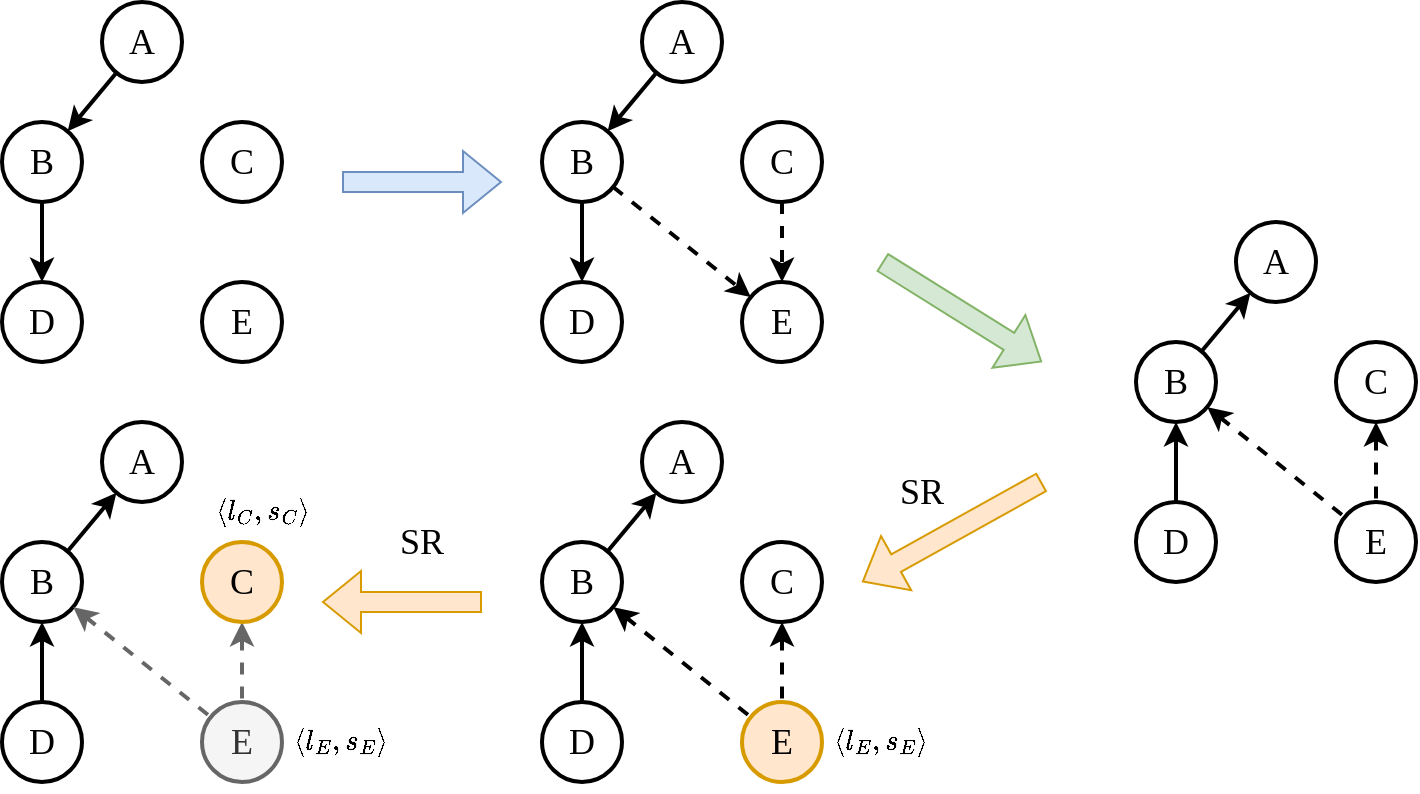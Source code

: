 <mxfile version="25.0.2">
  <diagram name="第 1 页" id="ZHwEGVbYEzqRxgIG-qVi">
    <mxGraphModel dx="1036" dy="609" grid="1" gridSize="10" guides="1" tooltips="1" connect="1" arrows="1" fold="1" page="1" pageScale="1" pageWidth="827" pageHeight="1169" math="1" shadow="0">
      <root>
        <mxCell id="0" />
        <mxCell id="1" parent="0" />
        <mxCell id="ldRNPAbvJktoTfLLqjjc-7" style="rounded=0;orthogonalLoop=1;jettySize=auto;html=1;strokeWidth=2;fontFamily=Times New Roman;fontSize=18;" parent="1" source="ldRNPAbvJktoTfLLqjjc-1" target="ldRNPAbvJktoTfLLqjjc-4" edge="1">
          <mxGeometry relative="1" as="geometry" />
        </mxCell>
        <mxCell id="ldRNPAbvJktoTfLLqjjc-1" value="A" style="ellipse;whiteSpace=wrap;html=1;aspect=fixed;strokeWidth=2;fontFamily=Times New Roman;fontSize=18;" parent="1" vertex="1">
          <mxGeometry x="170" y="130" width="40" height="40" as="geometry" />
        </mxCell>
        <mxCell id="ldRNPAbvJktoTfLLqjjc-2" value="C" style="ellipse;whiteSpace=wrap;html=1;aspect=fixed;strokeWidth=2;fontFamily=Times New Roman;fontSize=18;" parent="1" vertex="1">
          <mxGeometry x="220" y="190" width="40" height="40" as="geometry" />
        </mxCell>
        <mxCell id="ldRNPAbvJktoTfLLqjjc-25" value="" style="edgeStyle=orthogonalEdgeStyle;rounded=0;orthogonalLoop=1;jettySize=auto;html=1;strokeWidth=2;fontFamily=Times New Roman;fontSize=18;" parent="1" source="ldRNPAbvJktoTfLLqjjc-4" target="ldRNPAbvJktoTfLLqjjc-9" edge="1">
          <mxGeometry relative="1" as="geometry" />
        </mxCell>
        <mxCell id="ldRNPAbvJktoTfLLqjjc-4" value="B" style="ellipse;whiteSpace=wrap;html=1;aspect=fixed;strokeWidth=2;fontFamily=Times New Roman;fontSize=18;" parent="1" vertex="1">
          <mxGeometry x="120" y="190" width="40" height="40" as="geometry" />
        </mxCell>
        <mxCell id="ldRNPAbvJktoTfLLqjjc-9" value="D" style="ellipse;whiteSpace=wrap;html=1;aspect=fixed;strokeWidth=2;fontFamily=Times New Roman;fontSize=18;" parent="1" vertex="1">
          <mxGeometry x="120" y="270" width="40" height="40" as="geometry" />
        </mxCell>
        <mxCell id="ldRNPAbvJktoTfLLqjjc-10" value="E" style="ellipse;whiteSpace=wrap;html=1;aspect=fixed;strokeWidth=2;fontFamily=Times New Roman;fontSize=18;" parent="1" vertex="1">
          <mxGeometry x="220" y="270" width="40" height="40" as="geometry" />
        </mxCell>
        <mxCell id="ldRNPAbvJktoTfLLqjjc-17" style="rounded=0;orthogonalLoop=1;jettySize=auto;html=1;strokeWidth=2;fontFamily=Times New Roman;fontSize=18;" parent="1" source="ldRNPAbvJktoTfLLqjjc-18" target="ldRNPAbvJktoTfLLqjjc-21" edge="1">
          <mxGeometry relative="1" as="geometry" />
        </mxCell>
        <mxCell id="ldRNPAbvJktoTfLLqjjc-18" value="A" style="ellipse;whiteSpace=wrap;html=1;aspect=fixed;strokeWidth=2;fontFamily=Times New Roman;fontSize=18;" parent="1" vertex="1">
          <mxGeometry x="440" y="130" width="40" height="40" as="geometry" />
        </mxCell>
        <mxCell id="ldRNPAbvJktoTfLLqjjc-19" value="" style="edgeStyle=orthogonalEdgeStyle;rounded=0;orthogonalLoop=1;jettySize=auto;html=1;strokeWidth=2;dashed=1;fontFamily=Times New Roman;fontSize=18;" parent="1" source="ldRNPAbvJktoTfLLqjjc-20" target="ldRNPAbvJktoTfLLqjjc-23" edge="1">
          <mxGeometry relative="1" as="geometry" />
        </mxCell>
        <mxCell id="ldRNPAbvJktoTfLLqjjc-20" value="C" style="ellipse;whiteSpace=wrap;html=1;aspect=fixed;strokeWidth=2;fontFamily=Times New Roman;fontSize=18;" parent="1" vertex="1">
          <mxGeometry x="490" y="190" width="40" height="40" as="geometry" />
        </mxCell>
        <mxCell id="ldRNPAbvJktoTfLLqjjc-26" value="" style="edgeStyle=orthogonalEdgeStyle;rounded=0;orthogonalLoop=1;jettySize=auto;html=1;strokeWidth=2;fontFamily=Times New Roman;fontSize=18;" parent="1" source="ldRNPAbvJktoTfLLqjjc-21" target="ldRNPAbvJktoTfLLqjjc-22" edge="1">
          <mxGeometry relative="1" as="geometry" />
        </mxCell>
        <mxCell id="ldRNPAbvJktoTfLLqjjc-21" value="B" style="ellipse;whiteSpace=wrap;html=1;aspect=fixed;strokeWidth=2;fontFamily=Times New Roman;fontSize=18;" parent="1" vertex="1">
          <mxGeometry x="390" y="190" width="40" height="40" as="geometry" />
        </mxCell>
        <mxCell id="ldRNPAbvJktoTfLLqjjc-22" value="D" style="ellipse;whiteSpace=wrap;html=1;aspect=fixed;strokeWidth=2;fontFamily=Times New Roman;fontSize=18;" parent="1" vertex="1">
          <mxGeometry x="390" y="270" width="40" height="40" as="geometry" />
        </mxCell>
        <mxCell id="ldRNPAbvJktoTfLLqjjc-23" value="E" style="ellipse;whiteSpace=wrap;html=1;aspect=fixed;strokeWidth=2;fontFamily=Times New Roman;fontSize=18;" parent="1" vertex="1">
          <mxGeometry x="490" y="270" width="40" height="40" as="geometry" />
        </mxCell>
        <mxCell id="ldRNPAbvJktoTfLLqjjc-24" value="" style="endArrow=classic;html=1;rounded=0;dashed=1;strokeWidth=2;fontFamily=Times New Roman;fontSize=18;" parent="1" source="ldRNPAbvJktoTfLLqjjc-21" target="ldRNPAbvJktoTfLLqjjc-23" edge="1">
          <mxGeometry width="50" height="50" relative="1" as="geometry">
            <mxPoint x="560" y="390" as="sourcePoint" />
            <mxPoint x="610" y="340" as="targetPoint" />
          </mxGeometry>
        </mxCell>
        <mxCell id="ldRNPAbvJktoTfLLqjjc-27" value="" style="shape=flexArrow;endArrow=classic;html=1;rounded=0;fillColor=#dae8fc;strokeColor=#6c8ebf;fontFamily=Times New Roman;fontSize=18;" parent="1" edge="1">
          <mxGeometry width="50" height="50" relative="1" as="geometry">
            <mxPoint x="290" y="220" as="sourcePoint" />
            <mxPoint x="370" y="220" as="targetPoint" />
          </mxGeometry>
        </mxCell>
        <mxCell id="ldRNPAbvJktoTfLLqjjc-28" style="rounded=0;orthogonalLoop=1;jettySize=auto;html=1;strokeWidth=2;endArrow=none;endFill=0;startArrow=classic;startFill=1;fontFamily=Times New Roman;fontSize=18;" parent="1" source="ldRNPAbvJktoTfLLqjjc-29" target="ldRNPAbvJktoTfLLqjjc-33" edge="1">
          <mxGeometry relative="1" as="geometry" />
        </mxCell>
        <mxCell id="ldRNPAbvJktoTfLLqjjc-29" value="A" style="ellipse;whiteSpace=wrap;html=1;aspect=fixed;strokeWidth=2;fontFamily=Times New Roman;fontSize=18;" parent="1" vertex="1">
          <mxGeometry x="737" y="240" width="40" height="40" as="geometry" />
        </mxCell>
        <mxCell id="ldRNPAbvJktoTfLLqjjc-30" value="" style="edgeStyle=orthogonalEdgeStyle;rounded=0;orthogonalLoop=1;jettySize=auto;html=1;strokeWidth=2;dashed=1;startArrow=classic;startFill=1;endArrow=none;endFill=0;fontFamily=Times New Roman;fontSize=18;" parent="1" source="ldRNPAbvJktoTfLLqjjc-31" target="ldRNPAbvJktoTfLLqjjc-35" edge="1">
          <mxGeometry relative="1" as="geometry" />
        </mxCell>
        <mxCell id="ldRNPAbvJktoTfLLqjjc-31" value="C" style="ellipse;whiteSpace=wrap;html=1;aspect=fixed;strokeWidth=2;fontFamily=Times New Roman;fontSize=18;" parent="1" vertex="1">
          <mxGeometry x="787" y="300" width="40" height="40" as="geometry" />
        </mxCell>
        <mxCell id="ldRNPAbvJktoTfLLqjjc-32" value="" style="edgeStyle=orthogonalEdgeStyle;rounded=0;orthogonalLoop=1;jettySize=auto;html=1;strokeWidth=2;startArrow=classic;startFill=1;endArrow=none;endFill=0;fontFamily=Times New Roman;fontSize=18;" parent="1" source="ldRNPAbvJktoTfLLqjjc-33" target="ldRNPAbvJktoTfLLqjjc-34" edge="1">
          <mxGeometry relative="1" as="geometry" />
        </mxCell>
        <mxCell id="ldRNPAbvJktoTfLLqjjc-33" value="B" style="ellipse;whiteSpace=wrap;html=1;aspect=fixed;strokeWidth=2;fontFamily=Times New Roman;fontSize=18;" parent="1" vertex="1">
          <mxGeometry x="687" y="300" width="40" height="40" as="geometry" />
        </mxCell>
        <mxCell id="ldRNPAbvJktoTfLLqjjc-34" value="D" style="ellipse;whiteSpace=wrap;html=1;aspect=fixed;strokeWidth=2;fontFamily=Times New Roman;fontSize=18;" parent="1" vertex="1">
          <mxGeometry x="687" y="380" width="40" height="40" as="geometry" />
        </mxCell>
        <mxCell id="ldRNPAbvJktoTfLLqjjc-35" value="E" style="ellipse;whiteSpace=wrap;html=1;aspect=fixed;strokeWidth=2;fontFamily=Times New Roman;fontSize=18;" parent="1" vertex="1">
          <mxGeometry x="787" y="380" width="40" height="40" as="geometry" />
        </mxCell>
        <mxCell id="ldRNPAbvJktoTfLLqjjc-36" value="" style="endArrow=none;html=1;rounded=0;dashed=1;strokeWidth=2;startArrow=classic;startFill=1;endFill=0;fontFamily=Times New Roman;fontSize=18;" parent="1" source="ldRNPAbvJktoTfLLqjjc-33" target="ldRNPAbvJktoTfLLqjjc-35" edge="1">
          <mxGeometry width="50" height="50" relative="1" as="geometry">
            <mxPoint x="857" y="500" as="sourcePoint" />
            <mxPoint x="907" y="450" as="targetPoint" />
          </mxGeometry>
        </mxCell>
        <mxCell id="ldRNPAbvJktoTfLLqjjc-38" value="" style="shape=flexArrow;endArrow=classic;html=1;rounded=0;fillColor=#d5e8d4;strokeColor=#82b366;fontFamily=Times New Roman;fontSize=18;" parent="1" edge="1">
          <mxGeometry width="50" height="50" relative="1" as="geometry">
            <mxPoint x="560" y="260" as="sourcePoint" />
            <mxPoint x="640" y="310" as="targetPoint" />
          </mxGeometry>
        </mxCell>
        <mxCell id="ldRNPAbvJktoTfLLqjjc-39" style="rounded=0;orthogonalLoop=1;jettySize=auto;html=1;strokeWidth=2;endArrow=none;endFill=0;startArrow=classic;startFill=1;fontFamily=Times New Roman;fontSize=18;" parent="1" source="ldRNPAbvJktoTfLLqjjc-40" target="ldRNPAbvJktoTfLLqjjc-44" edge="1">
          <mxGeometry relative="1" as="geometry" />
        </mxCell>
        <mxCell id="ldRNPAbvJktoTfLLqjjc-40" value="A" style="ellipse;whiteSpace=wrap;html=1;aspect=fixed;strokeWidth=2;fontFamily=Times New Roman;fontSize=18;" parent="1" vertex="1">
          <mxGeometry x="440" y="340" width="40" height="40" as="geometry" />
        </mxCell>
        <mxCell id="ldRNPAbvJktoTfLLqjjc-41" value="" style="edgeStyle=orthogonalEdgeStyle;rounded=0;orthogonalLoop=1;jettySize=auto;html=1;strokeWidth=2;dashed=1;startArrow=classic;startFill=1;endArrow=none;endFill=0;fontFamily=Times New Roman;fontSize=18;" parent="1" source="ldRNPAbvJktoTfLLqjjc-42" target="ldRNPAbvJktoTfLLqjjc-46" edge="1">
          <mxGeometry relative="1" as="geometry" />
        </mxCell>
        <mxCell id="ldRNPAbvJktoTfLLqjjc-42" value="C" style="ellipse;whiteSpace=wrap;html=1;aspect=fixed;strokeWidth=2;fontFamily=Times New Roman;fontSize=18;" parent="1" vertex="1">
          <mxGeometry x="490" y="400" width="40" height="40" as="geometry" />
        </mxCell>
        <mxCell id="ldRNPAbvJktoTfLLqjjc-43" value="" style="edgeStyle=orthogonalEdgeStyle;rounded=0;orthogonalLoop=1;jettySize=auto;html=1;strokeWidth=2;startArrow=classic;startFill=1;endArrow=none;endFill=0;fontFamily=Times New Roman;fontSize=18;" parent="1" source="ldRNPAbvJktoTfLLqjjc-44" target="ldRNPAbvJktoTfLLqjjc-45" edge="1">
          <mxGeometry relative="1" as="geometry" />
        </mxCell>
        <mxCell id="ldRNPAbvJktoTfLLqjjc-44" value="B" style="ellipse;whiteSpace=wrap;html=1;aspect=fixed;strokeWidth=2;fontFamily=Times New Roman;fontSize=18;" parent="1" vertex="1">
          <mxGeometry x="390" y="400" width="40" height="40" as="geometry" />
        </mxCell>
        <mxCell id="ldRNPAbvJktoTfLLqjjc-45" value="D" style="ellipse;whiteSpace=wrap;html=1;aspect=fixed;strokeWidth=2;fontFamily=Times New Roman;fontSize=18;" parent="1" vertex="1">
          <mxGeometry x="390" y="480" width="40" height="40" as="geometry" />
        </mxCell>
        <mxCell id="ldRNPAbvJktoTfLLqjjc-46" value="E" style="ellipse;whiteSpace=wrap;html=1;aspect=fixed;strokeWidth=2;fillColor=#ffe6cc;strokeColor=#d79b00;fontFamily=Times New Roman;fontSize=18;" parent="1" vertex="1">
          <mxGeometry x="490" y="480" width="40" height="40" as="geometry" />
        </mxCell>
        <mxCell id="ldRNPAbvJktoTfLLqjjc-47" value="" style="endArrow=none;html=1;rounded=0;dashed=1;strokeWidth=2;startArrow=classic;startFill=1;endFill=0;fontFamily=Times New Roman;fontSize=18;" parent="1" source="ldRNPAbvJktoTfLLqjjc-44" target="ldRNPAbvJktoTfLLqjjc-46" edge="1">
          <mxGeometry width="50" height="50" relative="1" as="geometry">
            <mxPoint x="560" y="600" as="sourcePoint" />
            <mxPoint x="610" y="550" as="targetPoint" />
          </mxGeometry>
        </mxCell>
        <mxCell id="ldRNPAbvJktoTfLLqjjc-50" value="$$\langle l_E, s_E \rangle$$" style="text;html=1;align=center;verticalAlign=middle;whiteSpace=wrap;rounded=0;fontFamily=Times New Roman;fontSize=14;" parent="1" vertex="1">
          <mxGeometry x="530" y="485" width="60" height="30" as="geometry" />
        </mxCell>
        <mxCell id="ldRNPAbvJktoTfLLqjjc-51" value="" style="shape=flexArrow;endArrow=classic;html=1;rounded=0;fillColor=#ffe6cc;strokeColor=#d79b00;fontFamily=Times New Roman;fontSize=18;" parent="1" edge="1">
          <mxGeometry width="50" height="50" relative="1" as="geometry">
            <mxPoint x="640" y="370" as="sourcePoint" />
            <mxPoint x="550" y="420" as="targetPoint" />
          </mxGeometry>
        </mxCell>
        <mxCell id="ldRNPAbvJktoTfLLqjjc-52" style="rounded=0;orthogonalLoop=1;jettySize=auto;html=1;strokeWidth=2;endArrow=none;endFill=0;startArrow=classic;startFill=1;fontFamily=Times New Roman;fontSize=18;" parent="1" source="ldRNPAbvJktoTfLLqjjc-53" target="ldRNPAbvJktoTfLLqjjc-57" edge="1">
          <mxGeometry relative="1" as="geometry" />
        </mxCell>
        <mxCell id="ldRNPAbvJktoTfLLqjjc-53" value="A" style="ellipse;whiteSpace=wrap;html=1;aspect=fixed;strokeWidth=2;fontFamily=Times New Roman;fontSize=18;" parent="1" vertex="1">
          <mxGeometry x="170" y="340" width="40" height="40" as="geometry" />
        </mxCell>
        <mxCell id="ldRNPAbvJktoTfLLqjjc-54" value="" style="edgeStyle=orthogonalEdgeStyle;rounded=0;orthogonalLoop=1;jettySize=auto;html=1;strokeWidth=2;dashed=1;startArrow=classic;startFill=1;endArrow=none;endFill=0;fillColor=#f5f5f5;strokeColor=#666666;fontFamily=Times New Roman;fontSize=18;" parent="1" source="ldRNPAbvJktoTfLLqjjc-55" target="ldRNPAbvJktoTfLLqjjc-59" edge="1">
          <mxGeometry relative="1" as="geometry" />
        </mxCell>
        <mxCell id="ldRNPAbvJktoTfLLqjjc-55" value="C" style="ellipse;whiteSpace=wrap;html=1;aspect=fixed;strokeWidth=2;fillColor=#ffe6cc;strokeColor=#d79b00;fontFamily=Times New Roman;fontSize=18;" parent="1" vertex="1">
          <mxGeometry x="220" y="400" width="40" height="40" as="geometry" />
        </mxCell>
        <mxCell id="ldRNPAbvJktoTfLLqjjc-56" value="" style="edgeStyle=orthogonalEdgeStyle;rounded=0;orthogonalLoop=1;jettySize=auto;html=1;strokeWidth=2;startArrow=classic;startFill=1;endArrow=none;endFill=0;fontFamily=Times New Roman;fontSize=18;" parent="1" source="ldRNPAbvJktoTfLLqjjc-57" target="ldRNPAbvJktoTfLLqjjc-58" edge="1">
          <mxGeometry relative="1" as="geometry" />
        </mxCell>
        <mxCell id="ldRNPAbvJktoTfLLqjjc-57" value="B" style="ellipse;whiteSpace=wrap;html=1;aspect=fixed;strokeWidth=2;fontFamily=Times New Roman;fontSize=18;" parent="1" vertex="1">
          <mxGeometry x="120" y="400" width="40" height="40" as="geometry" />
        </mxCell>
        <mxCell id="ldRNPAbvJktoTfLLqjjc-58" value="D" style="ellipse;whiteSpace=wrap;html=1;aspect=fixed;strokeWidth=2;fontFamily=Times New Roman;fontSize=18;" parent="1" vertex="1">
          <mxGeometry x="120" y="480" width="40" height="40" as="geometry" />
        </mxCell>
        <mxCell id="ldRNPAbvJktoTfLLqjjc-59" value="E" style="ellipse;whiteSpace=wrap;html=1;aspect=fixed;strokeWidth=2;fillColor=#f5f5f5;strokeColor=#666666;fontColor=#333333;fontFamily=Times New Roman;fontSize=18;" parent="1" vertex="1">
          <mxGeometry x="220" y="480" width="40" height="40" as="geometry" />
        </mxCell>
        <mxCell id="ldRNPAbvJktoTfLLqjjc-60" value="" style="endArrow=none;html=1;rounded=0;dashed=1;strokeWidth=2;startArrow=classic;startFill=1;endFill=0;fillColor=#f5f5f5;strokeColor=#666666;fontFamily=Times New Roman;fontSize=18;" parent="1" source="ldRNPAbvJktoTfLLqjjc-57" target="ldRNPAbvJktoTfLLqjjc-59" edge="1">
          <mxGeometry width="50" height="50" relative="1" as="geometry">
            <mxPoint x="290" y="600" as="sourcePoint" />
            <mxPoint x="340" y="550" as="targetPoint" />
          </mxGeometry>
        </mxCell>
        <mxCell id="ldRNPAbvJktoTfLLqjjc-61" value="$$\langle l_E, s_E \rangle$$" style="text;html=1;align=center;verticalAlign=middle;whiteSpace=wrap;rounded=0;fontFamily=Times New Roman;fontSize=14;" parent="1" vertex="1">
          <mxGeometry x="260" y="485" width="60" height="30" as="geometry" />
        </mxCell>
        <mxCell id="ldRNPAbvJktoTfLLqjjc-62" value="$$\langle l_C, s_C \rangle$$" style="text;html=1;align=center;verticalAlign=middle;whiteSpace=wrap;rounded=0;fontFamily=Times New Roman;fontSize=14;" parent="1" vertex="1">
          <mxGeometry x="220" y="370" width="60" height="30" as="geometry" />
        </mxCell>
        <mxCell id="ldRNPAbvJktoTfLLqjjc-63" value="" style="shape=flexArrow;endArrow=classic;html=1;rounded=0;fillColor=#ffe6cc;strokeColor=#d79b00;fontFamily=Times New Roman;fontSize=18;" parent="1" edge="1">
          <mxGeometry width="50" height="50" relative="1" as="geometry">
            <mxPoint x="360" y="430" as="sourcePoint" />
            <mxPoint x="280" y="430" as="targetPoint" />
          </mxGeometry>
        </mxCell>
        <mxCell id="r8UY4BOL4saz2oLkB3Dk-1" value="SR" style="text;html=1;align=center;verticalAlign=middle;whiteSpace=wrap;rounded=0;fontFamily=Times New Roman;fontSize=18;" vertex="1" parent="1">
          <mxGeometry x="550" y="360" width="60" height="30" as="geometry" />
        </mxCell>
        <mxCell id="r8UY4BOL4saz2oLkB3Dk-2" value="SR" style="text;html=1;align=center;verticalAlign=middle;whiteSpace=wrap;rounded=0;fontFamily=Times New Roman;fontSize=18;" vertex="1" parent="1">
          <mxGeometry x="300" y="385" width="60" height="30" as="geometry" />
        </mxCell>
      </root>
    </mxGraphModel>
  </diagram>
</mxfile>
